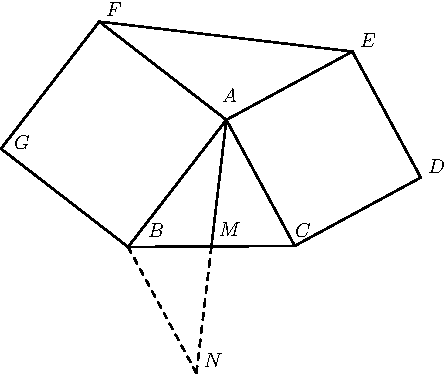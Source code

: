  /* Geogebra to Asymptote conversion, documentation at artofproblemsolving.com/Wiki go to User:Azjps/geogebra */
import graph; size(7.494333748305095cm); 
real labelscalefactor = 0.5; /* changes label-to-point distance */
pen dps = linewidth(0.7) + fontsize(10); defaultpen(dps); /* default pen style */ 
pen dotstyle = black; /* point style */ 
real xmin = -3.4905898392710974, xmax = 4.0037439090339975, ymin = -4.4907648220732534, ymax = 2.492144575953804;  /* image dimensions */


draw((-1.0739767303411862,-1.981750664831052)--(0.36789683697129577,-0.11671855058990661)--(-1.4971352772698492,1.3251550167225754)--(-2.9390088445823315,-0.5398770975185696)--cycle, linewidth(0.8)); 
draw((0.36789683697129577,-0.11671855058990661)--(1.370939318579979,-1.9660781260559161)--(3.220298894045988,-0.9630356444472332)--(2.2172564124373055,0.8863239310187763)--cycle, linewidth(0.8)); 
 /* draw figures */
draw((-1.0739767303411862,-1.981750664831052)--(0.36789683697129577,-0.11671855058990661), linewidth(0.8)); 
draw((0.36789683697129577,-0.11671855058990661)--(1.370939318579979,-1.9660781260559161), linewidth(0.8)); 
draw((-1.0739767303411862,-1.981750664831052)--(1.370939318579979,-1.9660781260559161), linewidth(0.8)); 
draw((0.36789683697129577,-0.11671855058990661)--(0.14848129411939626,-1.973914395443484), linewidth(0.8)); 
draw((-1.0739767303411862,-1.981750664831052)--(0.36789683697129577,-0.11671855058990661), linewidth(0.8)); 
draw((0.36789683697129577,-0.11671855058990661)--(-1.4971352772698492,1.3251550167225754), linewidth(0.8)); 
draw((-1.4971352772698492,1.3251550167225754)--(-2.9390088445823315,-0.5398770975185696), linewidth(0.8)); 
draw((-2.9390088445823315,-0.5398770975185696)--(-1.0739767303411862,-1.981750664831052), linewidth(0.8)); 
draw((0.36789683697129577,-0.11671855058990661)--(1.370939318579979,-1.9660781260559161), linewidth(0.8)); 
draw((1.370939318579979,-1.9660781260559161)--(3.220298894045988,-0.9630356444472332), linewidth(0.8)); 
draw((3.220298894045988,-0.9630356444472332)--(2.2172564124373055,0.8863239310187763), linewidth(0.8)); 
draw((2.2172564124373055,0.8863239310187763)--(0.36789683697129577,-0.11671855058990661), linewidth(0.8)); 
draw((-1.4971352772698492,1.3251550167225754)--(2.2172564124373055,0.8863239310187763), linewidth(0.8)); 
draw((0.14848129411939626,-1.973914395443484)--(-0.07093424873250326,-3.831110240297061), linewidth(0.8) + linetype("4 4")); 
draw((-0.07093424873250326,-3.831110240297061)--(-1.0739767303411862,-1.981750664831052), linewidth(0.8) + linetype("4 4")); 
 /* dots and labels */
dot((-1.0739767303411862,-1.981750664831052),linewidth(1.pt) + dotstyle); 
label("$B$", (-0.815447083970591,-1.874632568727905), NE * labelscalefactor); 
dot((1.370939318579979,-1.9660781260559161),linewidth(1.pt) + dotstyle); 
label("$C$", (1.3482713210518775,-1.874632568727905), NE * labelscalefactor); 
dot((0.36789683697129577,-0.11671855058990661),linewidth(1.pt) + dotstyle); 
label("$A$", (0.2664121185406433,0.11205433042908862), NE * labelscalefactor); 
dot((0.14848129411939626,-1.973914395443484),linewidth(1.pt) + dotstyle); 
label("$M$", (0.22707178390387112,-1.854962401409519), NE * labelscalefactor); 
dot((-1.4971352772698492,1.3251550167225754),linewidth(1.pt) + dotstyle); 
label("$F$", (-1.4252222708405593,1.3709450388057975), NE * labelscalefactor); 
dot((-2.9390088445823315,-0.5398770975185696),linewidth(1.pt) + dotstyle); 
label("$G$", (-2.7824638158091988,-0.576401525714424), NE * labelscalefactor); 
dot((3.220298894045988,-0.9630356444472332),linewidth(1.pt) + dotstyle); 
label("$D$", (3.2956178855720992,-0.9304645374453735), NE * labelscalefactor); 
dot((2.2172564124373055,0.8863239310187763),linewidth(1.pt) + dotstyle); 
label("$E$", (2.292439352334409,0.9185311904829178), NE * labelscalefactor); 
dot((-0.07093424873250326,-3.831110240297061),linewidth(1.pt) + dotstyle); 
label("$N$", (0.01069994340162428,-3.7826387986113548), NE * labelscalefactor); 
clip((xmin,ymin)--(xmin,ymax)--(xmax,ymax)--(xmax,ymin)--cycle); 
 /* end of picture */